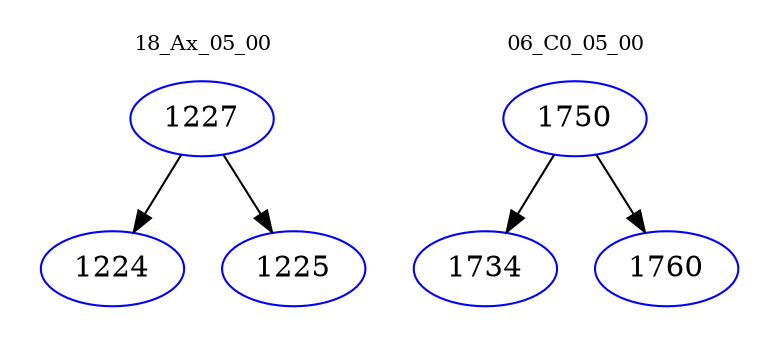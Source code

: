 digraph{
subgraph cluster_0 {
color = white
label = "18_Ax_05_00";
fontsize=10;
T0_1227 [label="1227", color="blue"]
T0_1227 -> T0_1224 [color="black"]
T0_1224 [label="1224", color="blue"]
T0_1227 -> T0_1225 [color="black"]
T0_1225 [label="1225", color="blue"]
}
subgraph cluster_1 {
color = white
label = "06_C0_05_00";
fontsize=10;
T1_1750 [label="1750", color="blue"]
T1_1750 -> T1_1734 [color="black"]
T1_1734 [label="1734", color="blue"]
T1_1750 -> T1_1760 [color="black"]
T1_1760 [label="1760", color="blue"]
}
}
